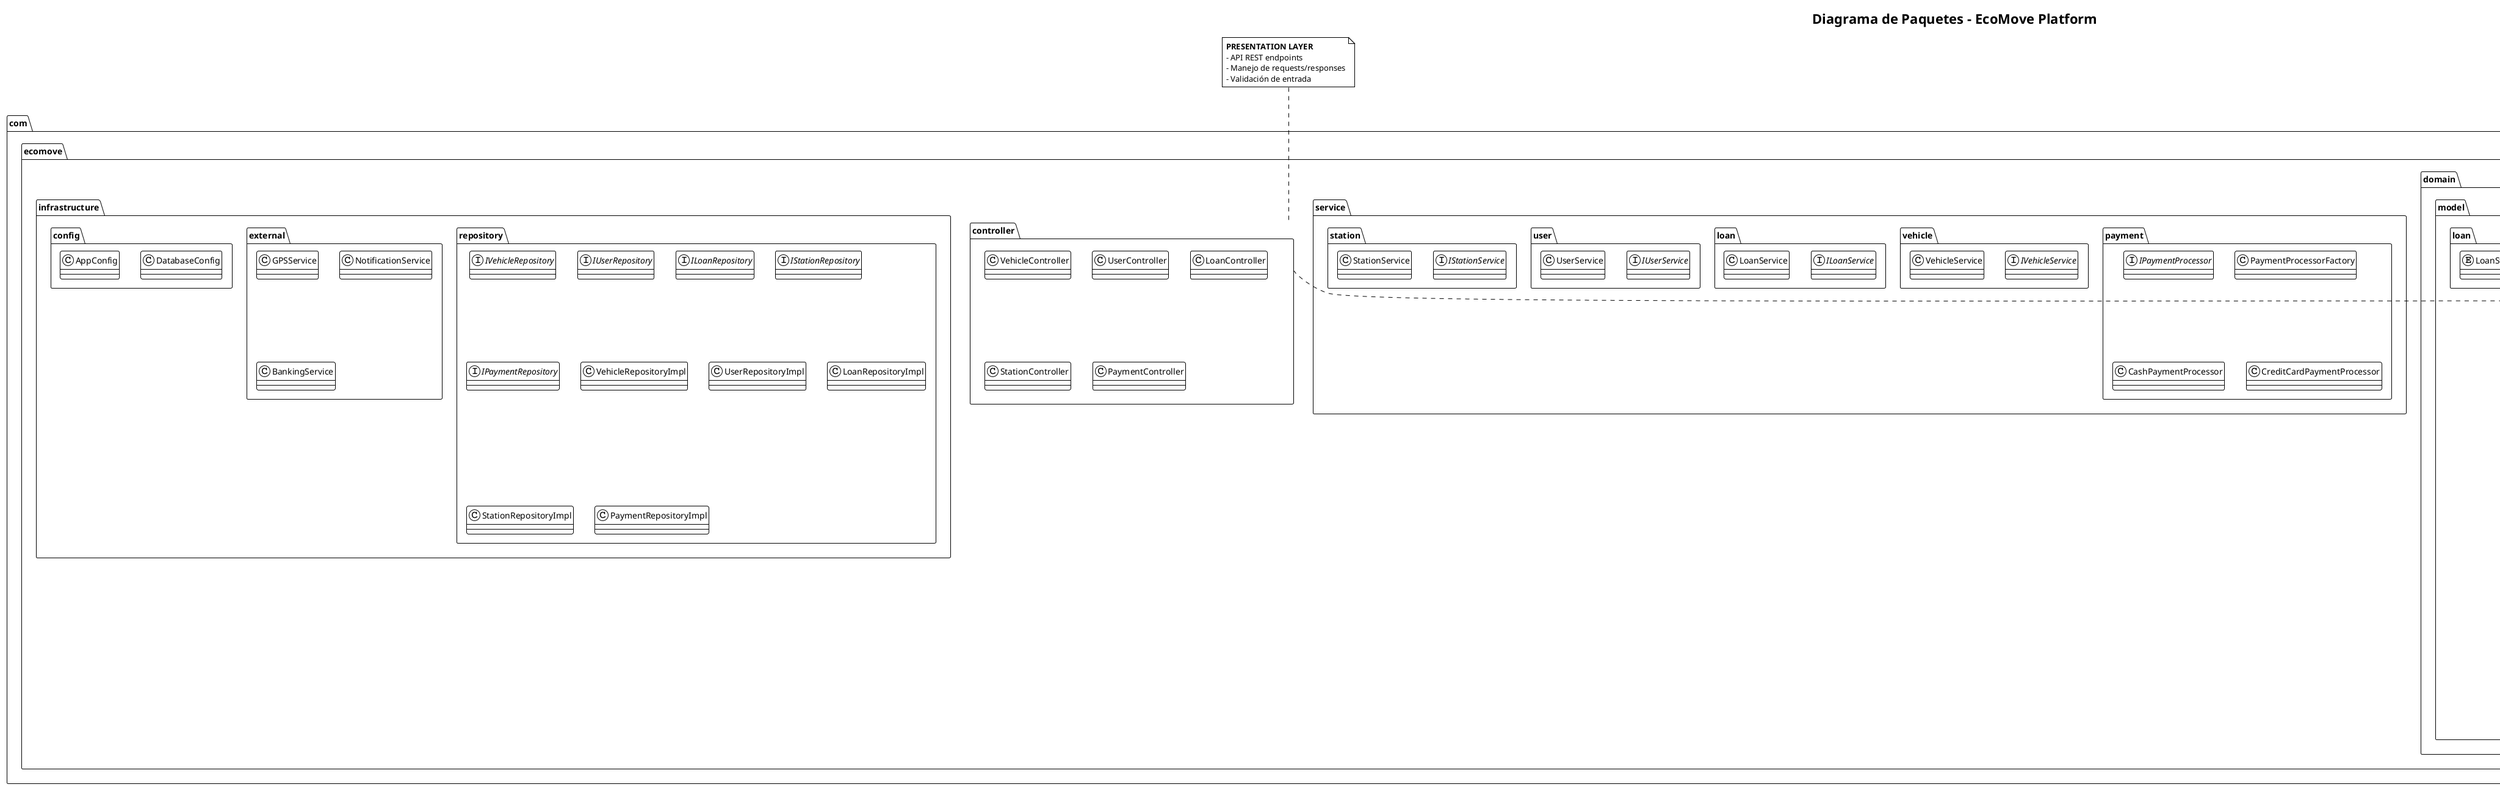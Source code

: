 @startuml EcoMove-Packages

!theme plain
title Diagrama de Paquetes - EcoMove Platform

' Main Application Package
package "com.ecomove" {
    
    ' Domain Layer
    package "domain" {
        package "model" {
            package "vehicle" {
                class Vehicle
                class Bicycle
                class ElectricScooter
                class Skateboard
                class CarElectric
                class Battery
                enum StatusVehicle
            }
            
            package "user" {
                class User
                class Admin
                class Client
                enum UserStatus
            }
            
            package "station" {
                class Station
                class GeoLocation
            }
            
            package "loan" {
                class Loan
                enum LoanStatus
            }
            
            package "payment" {
                class Payment
                enum PaymentStatus
                enum PaymentMethod
            }
        }
    }
    
    ' Service Layer
    package "service" {
        package "payment" {
            interface IPaymentProcessor
            class PaymentProcessorFactory
            class CashPaymentProcessor
            class CreditCardPaymentProcessor
        }
        
        package "vehicle" {
            interface IVehicleService
            class VehicleService
        }
        
        package "loan" {
            interface ILoanService
            class LoanService
        }
        
        package "user" {
            interface IUserService
            class UserService
        }
        
        package "station" {
            interface IStationService
            class StationService
        }
    }
    
    ' Controller Layer (API)
    package "controller" {
        class VehicleController
        class UserController
        class LoanController
        class StationController
        class PaymentController
    }
    
    ' Infrastructure Layer
    package "infrastructure" {
        package "repository" {
            interface IVehicleRepository
            interface IUserRepository
            interface ILoanRepository
            interface IStationRepository
            interface IPaymentRepository
            
            class VehicleRepositoryImpl
            class UserRepositoryImpl
            class LoanRepositoryImpl
            class StationRepositoryImpl
            class PaymentRepositoryImpl
        }
        
        package "external" {
            class GPSService
            class NotificationService
            class BankingService
        }
        
        package "config" {
            class DatabaseConfig
            class AppConfig
        }
    }
}

' Dependencies between packages
domain.model.vehicle ..> domain.model.station : uses
domain.model.loan ..> domain.model.vehicle : uses
domain.model.loan ..> domain.model.user : uses
domain.model.loan ..> domain.model.station : uses
domain.model.loan ..> domain.model.payment : uses

service.vehicle ..> domain.model.vehicle : uses
service.user ..> domain.model.user : uses
service.loan ..> domain.model.loan : uses
service.station ..> domain.model.station : uses
service.payment ..> domain.model.payment : uses

controller ..> service : uses
service ..> infrastructure.repository : uses
infrastructure.external ..> service : provides to

note top of domain
  **DOMAIN LAYER**
  - Entidades del negocio
  - Lógica de dominio pura
  - Sin dependencias externas
end note

note top of service
  **SERVICE LAYER**
  - Lógica de aplicación
  - Orquestación de casos de uso
  - Implementa reglas de negocio
end note

note top of controller
  **PRESENTATION LAYER**
  - API REST endpoints
  - Manejo de requests/responses
  - Validación de entrada
end note

note top of infrastructure
  **INFRASTRUCTURE LAYER**
  - Acceso a datos
  - Servicios externos
  - Configuración
end note

@enduml